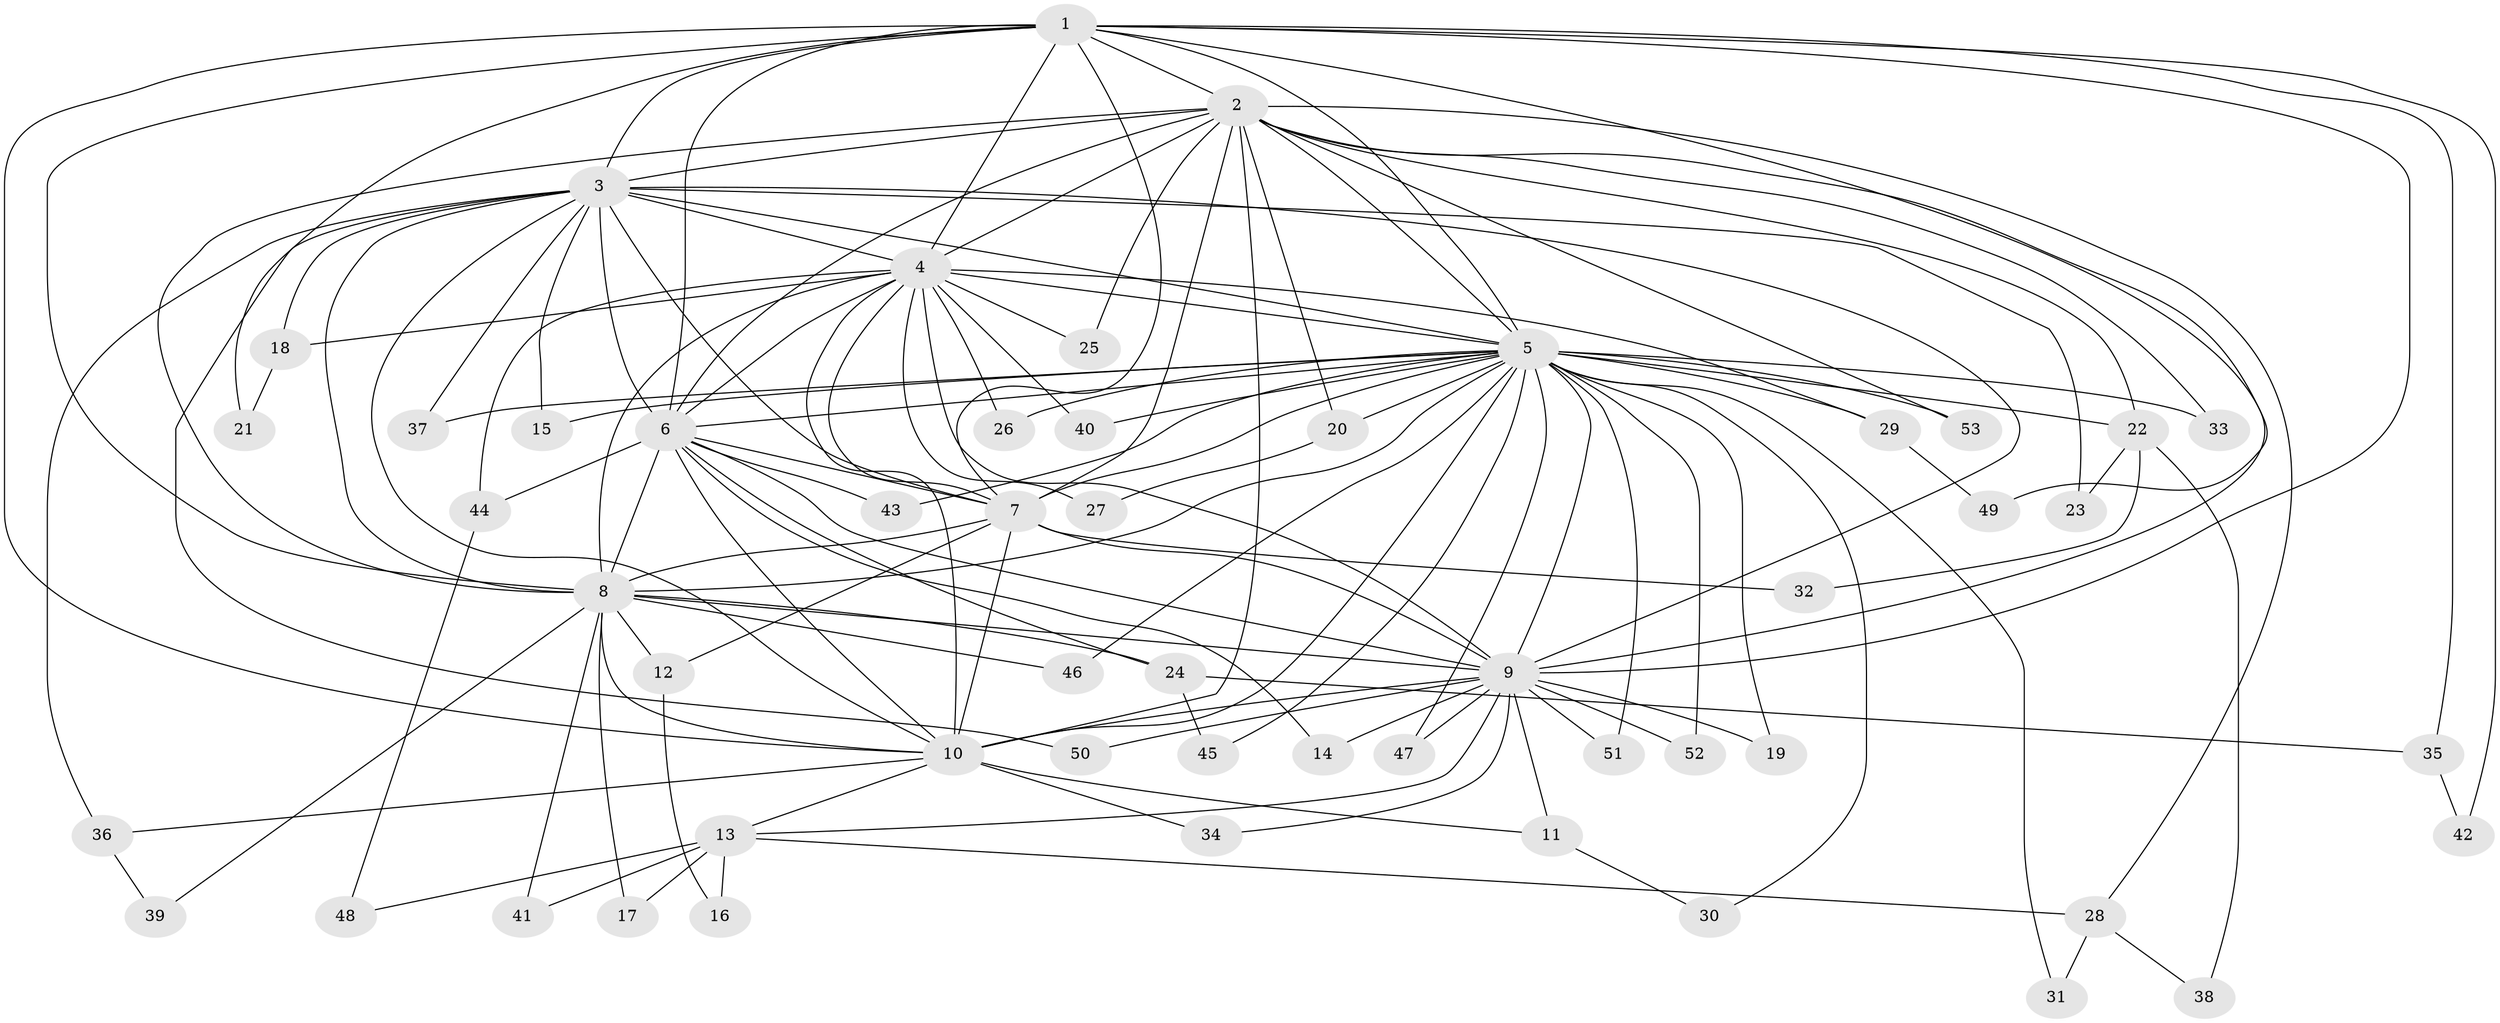 // Generated by graph-tools (version 1.1) at 2025/44/03/09/25 04:44:21]
// undirected, 53 vertices, 131 edges
graph export_dot {
graph [start="1"]
  node [color=gray90,style=filled];
  1;
  2;
  3;
  4;
  5;
  6;
  7;
  8;
  9;
  10;
  11;
  12;
  13;
  14;
  15;
  16;
  17;
  18;
  19;
  20;
  21;
  22;
  23;
  24;
  25;
  26;
  27;
  28;
  29;
  30;
  31;
  32;
  33;
  34;
  35;
  36;
  37;
  38;
  39;
  40;
  41;
  42;
  43;
  44;
  45;
  46;
  47;
  48;
  49;
  50;
  51;
  52;
  53;
  1 -- 2;
  1 -- 3;
  1 -- 4;
  1 -- 5;
  1 -- 6;
  1 -- 7;
  1 -- 8;
  1 -- 9;
  1 -- 10;
  1 -- 21;
  1 -- 35;
  1 -- 42;
  1 -- 49;
  2 -- 3;
  2 -- 4;
  2 -- 5;
  2 -- 6;
  2 -- 7;
  2 -- 8;
  2 -- 9;
  2 -- 10;
  2 -- 20;
  2 -- 22;
  2 -- 25;
  2 -- 28;
  2 -- 33;
  2 -- 53;
  3 -- 4;
  3 -- 5;
  3 -- 6;
  3 -- 7;
  3 -- 8;
  3 -- 9;
  3 -- 10;
  3 -- 15;
  3 -- 18;
  3 -- 23;
  3 -- 36;
  3 -- 37;
  3 -- 50;
  4 -- 5;
  4 -- 6;
  4 -- 7;
  4 -- 8;
  4 -- 9;
  4 -- 10;
  4 -- 18;
  4 -- 25;
  4 -- 26;
  4 -- 27;
  4 -- 29;
  4 -- 40;
  4 -- 44;
  5 -- 6;
  5 -- 7;
  5 -- 8;
  5 -- 9;
  5 -- 10;
  5 -- 15;
  5 -- 19;
  5 -- 20;
  5 -- 22;
  5 -- 26;
  5 -- 29;
  5 -- 30;
  5 -- 31;
  5 -- 33;
  5 -- 37;
  5 -- 40;
  5 -- 43;
  5 -- 45;
  5 -- 46;
  5 -- 47;
  5 -- 51;
  5 -- 52;
  5 -- 53;
  6 -- 7;
  6 -- 8;
  6 -- 9;
  6 -- 10;
  6 -- 14;
  6 -- 24;
  6 -- 43;
  6 -- 44;
  7 -- 8;
  7 -- 9;
  7 -- 10;
  7 -- 12;
  7 -- 32;
  8 -- 9;
  8 -- 10;
  8 -- 12;
  8 -- 17;
  8 -- 24;
  8 -- 39;
  8 -- 41;
  8 -- 46;
  9 -- 10;
  9 -- 11;
  9 -- 13;
  9 -- 14;
  9 -- 19;
  9 -- 34;
  9 -- 47;
  9 -- 50;
  9 -- 51;
  9 -- 52;
  10 -- 11;
  10 -- 13;
  10 -- 34;
  10 -- 36;
  11 -- 30;
  12 -- 16;
  13 -- 16;
  13 -- 17;
  13 -- 28;
  13 -- 41;
  13 -- 48;
  18 -- 21;
  20 -- 27;
  22 -- 23;
  22 -- 32;
  22 -- 38;
  24 -- 35;
  24 -- 45;
  28 -- 31;
  28 -- 38;
  29 -- 49;
  35 -- 42;
  36 -- 39;
  44 -- 48;
}
